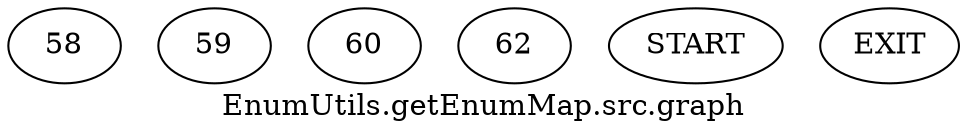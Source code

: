 /* --------------------------------------------------- */
/* Generated by Dr. Garbage Control Flow Graph Factory */
/* http://www.drgarbage.com                            */
/* Version: 4.5.0.201508311741                         */
/* Retrieved on: 2020-01-06 14:57:34.259               */
/* --------------------------------------------------- */
digraph "EnumUtils.getEnumMap.src.graph" {
 graph [label="EnumUtils.getEnumMap.src.graph"];
 2 [label="58" ]
 3 [label="59" ]
 4 [label="60" ]
 5 [label="62" ]
 6 [label="START" ]
 7 [label="EXIT" ]
 6  2
 2  3
 4  3
 3  4
 3  5
 5  7
}
